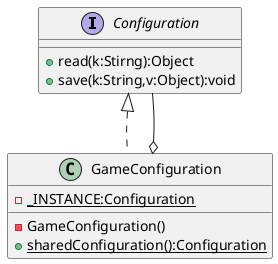 @startuml singleton-pattern-config-file

interface Configuration {
  + read(k:Stirng):Object
  + save(k:String,v:Object):void
}

class GameConfiguration {
  {static} - _INSTANCE:Configuration
  - GameConfiguration()
  {static} + sharedConfiguration():Configuration
}

Configuration <|.. GameConfiguration

GameConfiguration o-- Configuration

@enduml

@startuml singleton-pattern-online-commander 

class OnlineCommander {
  {static} - _INSTANCE:OnlineCommander
  - OnlineCommander()
  - onlineCommanders:List<OnlineCommander>
  - pool:CommanderPool
  + {static} sharedCommanderPool():OnlineCommander
}

class CommanderPool {

}

note bottom of OnlineCommander: 使用单例的地方仍有很多，在此主要是为了模拟在线\n列表，通常表现为服务器集群(虽是集群，但是数据是\n同步的，可以理解为只有一份)，为此而采用单例模式

OnlineCommander o-- OnlineCommander
OnlineCommander o-- CommanderPool

@enduml